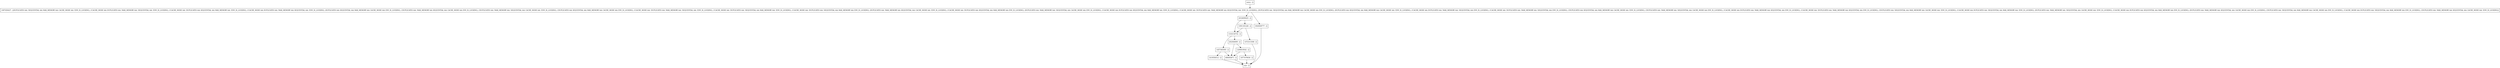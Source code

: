 digraph shouldUpdateLsn {
node [shape=record];
1091181228 [label="1091181228 - []"];
1457365595 [label="1457365595 - []"];
490093871 [label="490093871 - []"];
1419556512 [label="1419556512 - []"];
entry [label="entry - []"];
exit [label="exit - []"];
1316134732 [label="1316134732 - []"];
1200819542 [label="1200819542 - []"];
202364009 [label="202364009 - []"];
1472313308 [label="1472313308 - []"];
1097450437 [label="1097450437 - [(DUPLICATES && !SEQUENTIAL && MAX_MEMORY && CACHE_MODE && !ENV_IS_LOCKING), (!CACHE_MODE && DUPLICATES && !MAX_MEMORY && !SEQUENTIAL && !ENV_IS_LOCKING), (!CACHE_MODE && !DUPLICATES && SEQUENTIAL && MAX_MEMORY && !ENV_IS_LOCKING), (!CACHE_MODE && DUPLICATES && !MAX_MEMORY && SEQUENTIAL && !ENV_IS_LOCKING), (DUPLICATES && SEQUENTIAL && MAX_MEMORY && CACHE_MODE && ENV_IS_LOCKING), (!DUPLICATES && !MAX_MEMORY && SEQUENTIAL && CACHE_MODE && ENV_IS_LOCKING), (!DUPLICATES && !MAX_MEMORY && !SEQUENTIAL && CACHE_MODE && !ENV_IS_LOCKING), (!DUPLICATES && SEQUENTIAL && MAX_MEMORY && CACHE_MODE && ENV_IS_LOCKING), (!CACHE_MODE && !DUPLICATES && !MAX_MEMORY && !SEQUENTIAL && !ENV_IS_LOCKING), (!CACHE_MODE && !DUPLICATES && !SEQUENTIAL && MAX_MEMORY && !ENV_IS_LOCKING), (!CACHE_MODE && !DUPLICATES && !SEQUENTIAL && MAX_MEMORY && ENV_IS_LOCKING), (DUPLICATES && !MAX_MEMORY && SEQUENTIAL && CACHE_MODE && !ENV_IS_LOCKING), (!CACHE_MODE && !DUPLICATES && SEQUENTIAL && MAX_MEMORY && ENV_IS_LOCKING), (DUPLICATES && !MAX_MEMORY && !SEQUENTIAL && CACHE_MODE && ENV_IS_LOCKING), (!CACHE_MODE && DUPLICATES && SEQUENTIAL && MAX_MEMORY && !ENV_IS_LOCKING), (!CACHE_MODE && !DUPLICATES && !MAX_MEMORY && SEQUENTIAL && !ENV_IS_LOCKING), (DUPLICATES && !SEQUENTIAL && MAX_MEMORY && CACHE_MODE && ENV_IS_LOCKING), (DUPLICATES && SEQUENTIAL && MAX_MEMORY && CACHE_MODE && !ENV_IS_LOCKING), (!CACHE_MODE && DUPLICATES && !MAX_MEMORY && !SEQUENTIAL && ENV_IS_LOCKING), (!CACHE_MODE && !DUPLICATES && !MAX_MEMORY && !SEQUENTIAL && ENV_IS_LOCKING), (!DUPLICATES && SEQUENTIAL && MAX_MEMORY && CACHE_MODE && !ENV_IS_LOCKING), (!DUPLICATES && !MAX_MEMORY && !SEQUENTIAL && CACHE_MODE && ENV_IS_LOCKING), (!CACHE_MODE && DUPLICATES && !MAX_MEMORY && SEQUENTIAL && ENV_IS_LOCKING), (!CACHE_MODE && !DUPLICATES && !MAX_MEMORY && SEQUENTIAL && ENV_IS_LOCKING), (!DUPLICATES && !SEQUENTIAL && MAX_MEMORY && CACHE_MODE && !ENV_IS_LOCKING), (!CACHE_MODE && DUPLICATES && !SEQUENTIAL && MAX_MEMORY && !ENV_IS_LOCKING), (DUPLICATES && !MAX_MEMORY && !SEQUENTIAL && CACHE_MODE && !ENV_IS_LOCKING), (!CACHE_MODE && DUPLICATES && SEQUENTIAL && MAX_MEMORY && ENV_IS_LOCKING), (DUPLICATES && !MAX_MEMORY && SEQUENTIAL && CACHE_MODE && ENV_IS_LOCKING), (!DUPLICATES && !SEQUENTIAL && MAX_MEMORY && CACHE_MODE && ENV_IS_LOCKING), (!CACHE_MODE && DUPLICATES && !SEQUENTIAL && MAX_MEMORY && ENV_IS_LOCKING), (!DUPLICATES && !MAX_MEMORY && SEQUENTIAL && CACHE_MODE && !ENV_IS_LOCKING)]"];
2016699425 [label="2016699425 - []"];
1943838777 [label="1943838777 - []"];
1877479036 [label="1877479036 - []"];
entry;
exit;
1091181228 -> 1316134732;
1091181228 -> 1472313308;
1457365595 -> 490093871;
1457365595 -> 1419556512;
490093871 -> exit;
1419556512 -> exit;
entry -> 1097450437;
1316134732 -> 1457365595;
1316134732 -> 202364009;
1200819542 -> 490093871;
1200819542 -> 1877479036;
202364009 -> 1200819542;
202364009 -> 490093871;
1472313308 -> exit;
1097450437 -> 2016699425;
1097450437 -> 1943838777;
2016699425 -> 1316134732;
2016699425 -> 1091181228;
1943838777 -> exit;
1877479036 -> exit;
}
